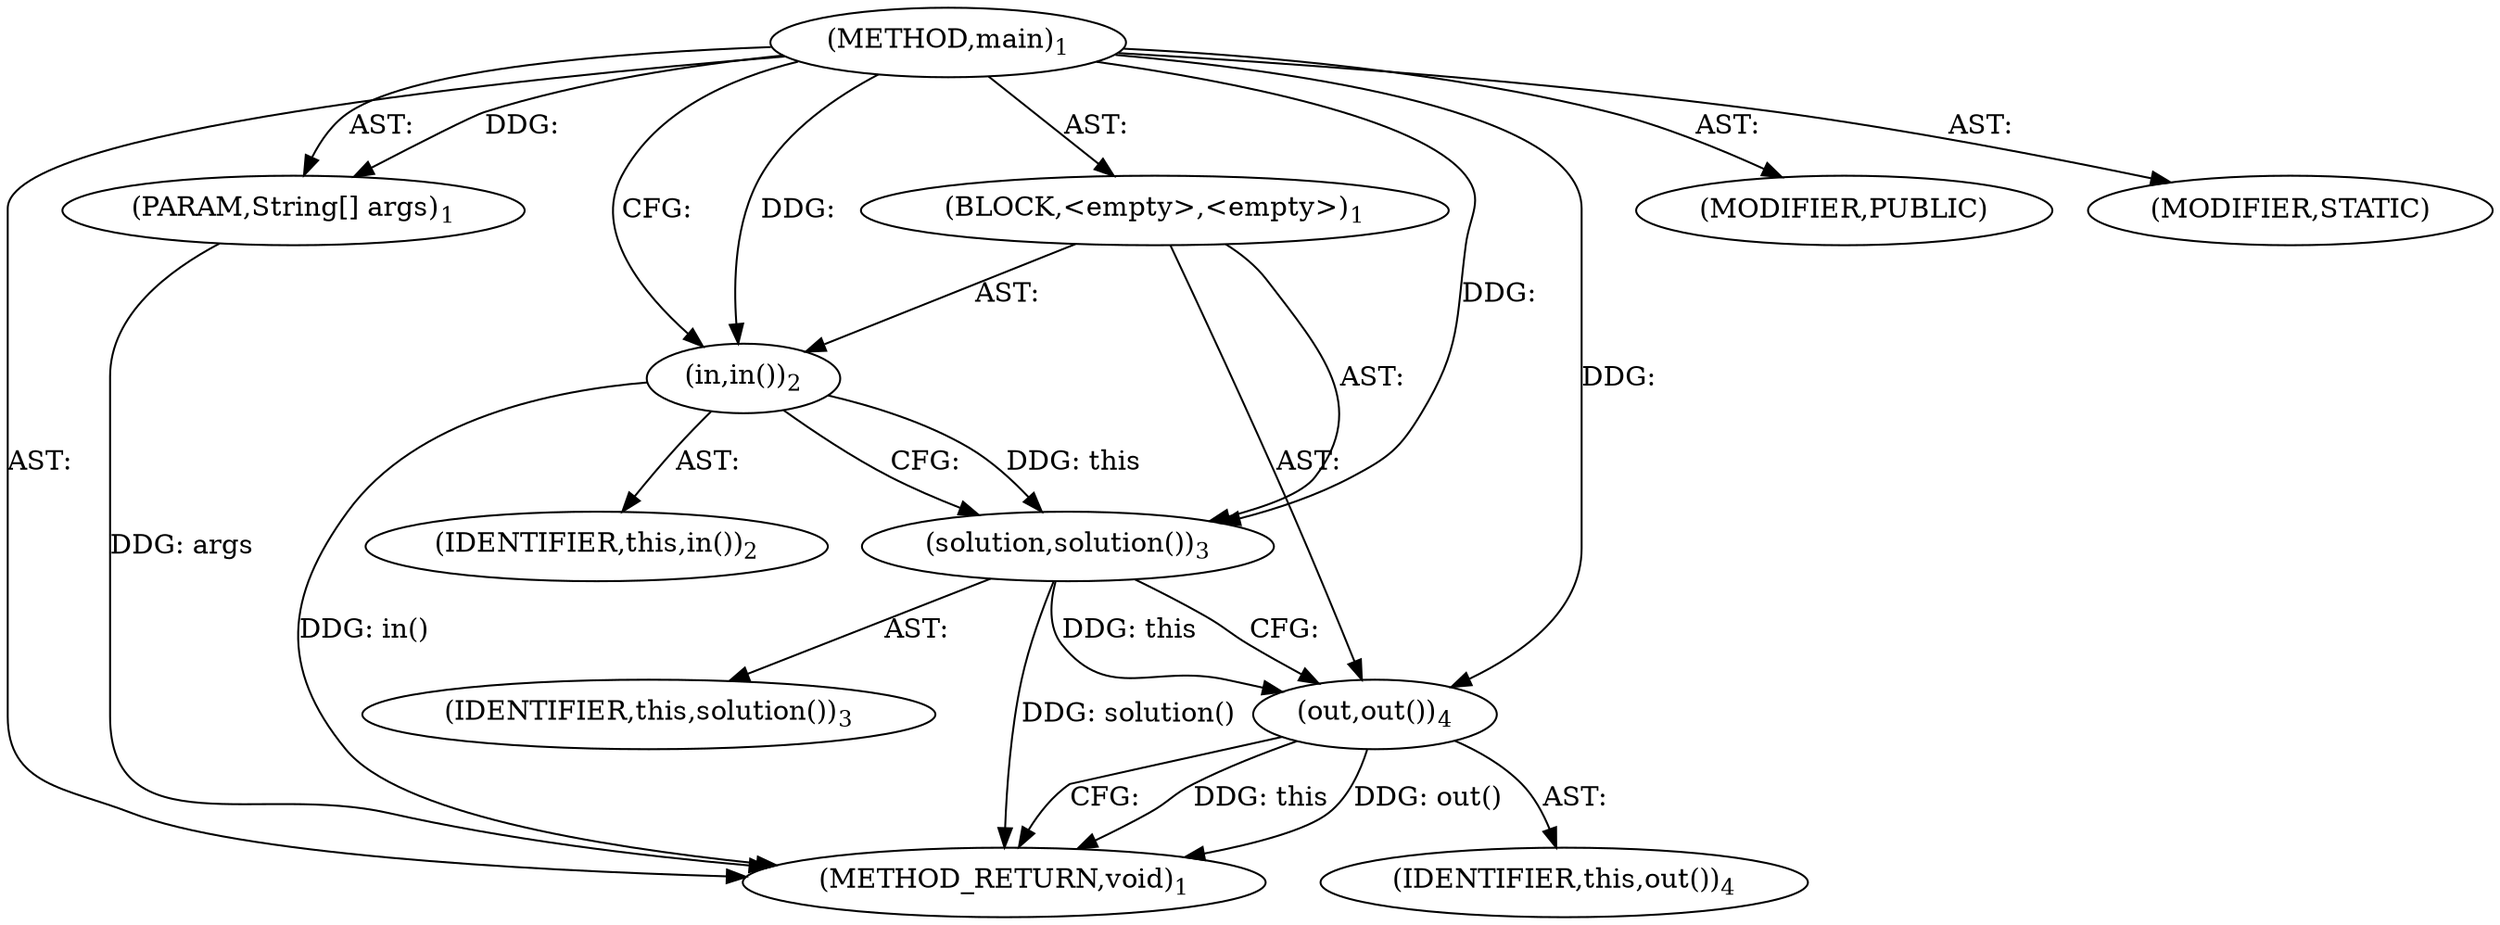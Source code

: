 digraph "main" {  
"17" [label = <(METHOD,main)<SUB>1</SUB>> ]
"18" [label = <(PARAM,String[] args)<SUB>1</SUB>> ]
"19" [label = <(BLOCK,&lt;empty&gt;,&lt;empty&gt;)<SUB>1</SUB>> ]
"20" [label = <(in,in())<SUB>2</SUB>> ]
"21" [label = <(IDENTIFIER,this,in())<SUB>2</SUB>> ]
"22" [label = <(solution,solution())<SUB>3</SUB>> ]
"23" [label = <(IDENTIFIER,this,solution())<SUB>3</SUB>> ]
"24" [label = <(out,out())<SUB>4</SUB>> ]
"25" [label = <(IDENTIFIER,this,out())<SUB>4</SUB>> ]
"26" [label = <(MODIFIER,PUBLIC)> ]
"27" [label = <(MODIFIER,STATIC)> ]
"28" [label = <(METHOD_RETURN,void)<SUB>1</SUB>> ]
  "17" -> "18"  [ label = "AST: "] 
  "17" -> "19"  [ label = "AST: "] 
  "17" -> "26"  [ label = "AST: "] 
  "17" -> "27"  [ label = "AST: "] 
  "17" -> "28"  [ label = "AST: "] 
  "19" -> "20"  [ label = "AST: "] 
  "19" -> "22"  [ label = "AST: "] 
  "19" -> "24"  [ label = "AST: "] 
  "20" -> "21"  [ label = "AST: "] 
  "22" -> "23"  [ label = "AST: "] 
  "24" -> "25"  [ label = "AST: "] 
  "20" -> "22"  [ label = "CFG: "] 
  "22" -> "24"  [ label = "CFG: "] 
  "24" -> "28"  [ label = "CFG: "] 
  "17" -> "20"  [ label = "CFG: "] 
  "18" -> "28"  [ label = "DDG: args"] 
  "20" -> "28"  [ label = "DDG: in()"] 
  "22" -> "28"  [ label = "DDG: solution()"] 
  "24" -> "28"  [ label = "DDG: this"] 
  "24" -> "28"  [ label = "DDG: out()"] 
  "17" -> "18"  [ label = "DDG: "] 
  "17" -> "20"  [ label = "DDG: "] 
  "20" -> "22"  [ label = "DDG: this"] 
  "17" -> "22"  [ label = "DDG: "] 
  "22" -> "24"  [ label = "DDG: this"] 
  "17" -> "24"  [ label = "DDG: "] 
}
